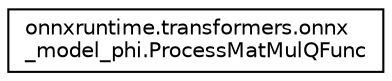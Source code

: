 digraph "Graphical Class Hierarchy"
{
 // LATEX_PDF_SIZE
  edge [fontname="Helvetica",fontsize="10",labelfontname="Helvetica",labelfontsize="10"];
  node [fontname="Helvetica",fontsize="10",shape=record];
  rankdir="LR";
  Node0 [label="onnxruntime.transformers.onnx\l_model_phi.ProcessMatMulQFunc",height=0.2,width=0.4,color="black", fillcolor="white", style="filled",URL="$classonnxruntime_1_1transformers_1_1onnx__model__phi_1_1ProcessMatMulQFunc.html",tooltip=" "];
}
